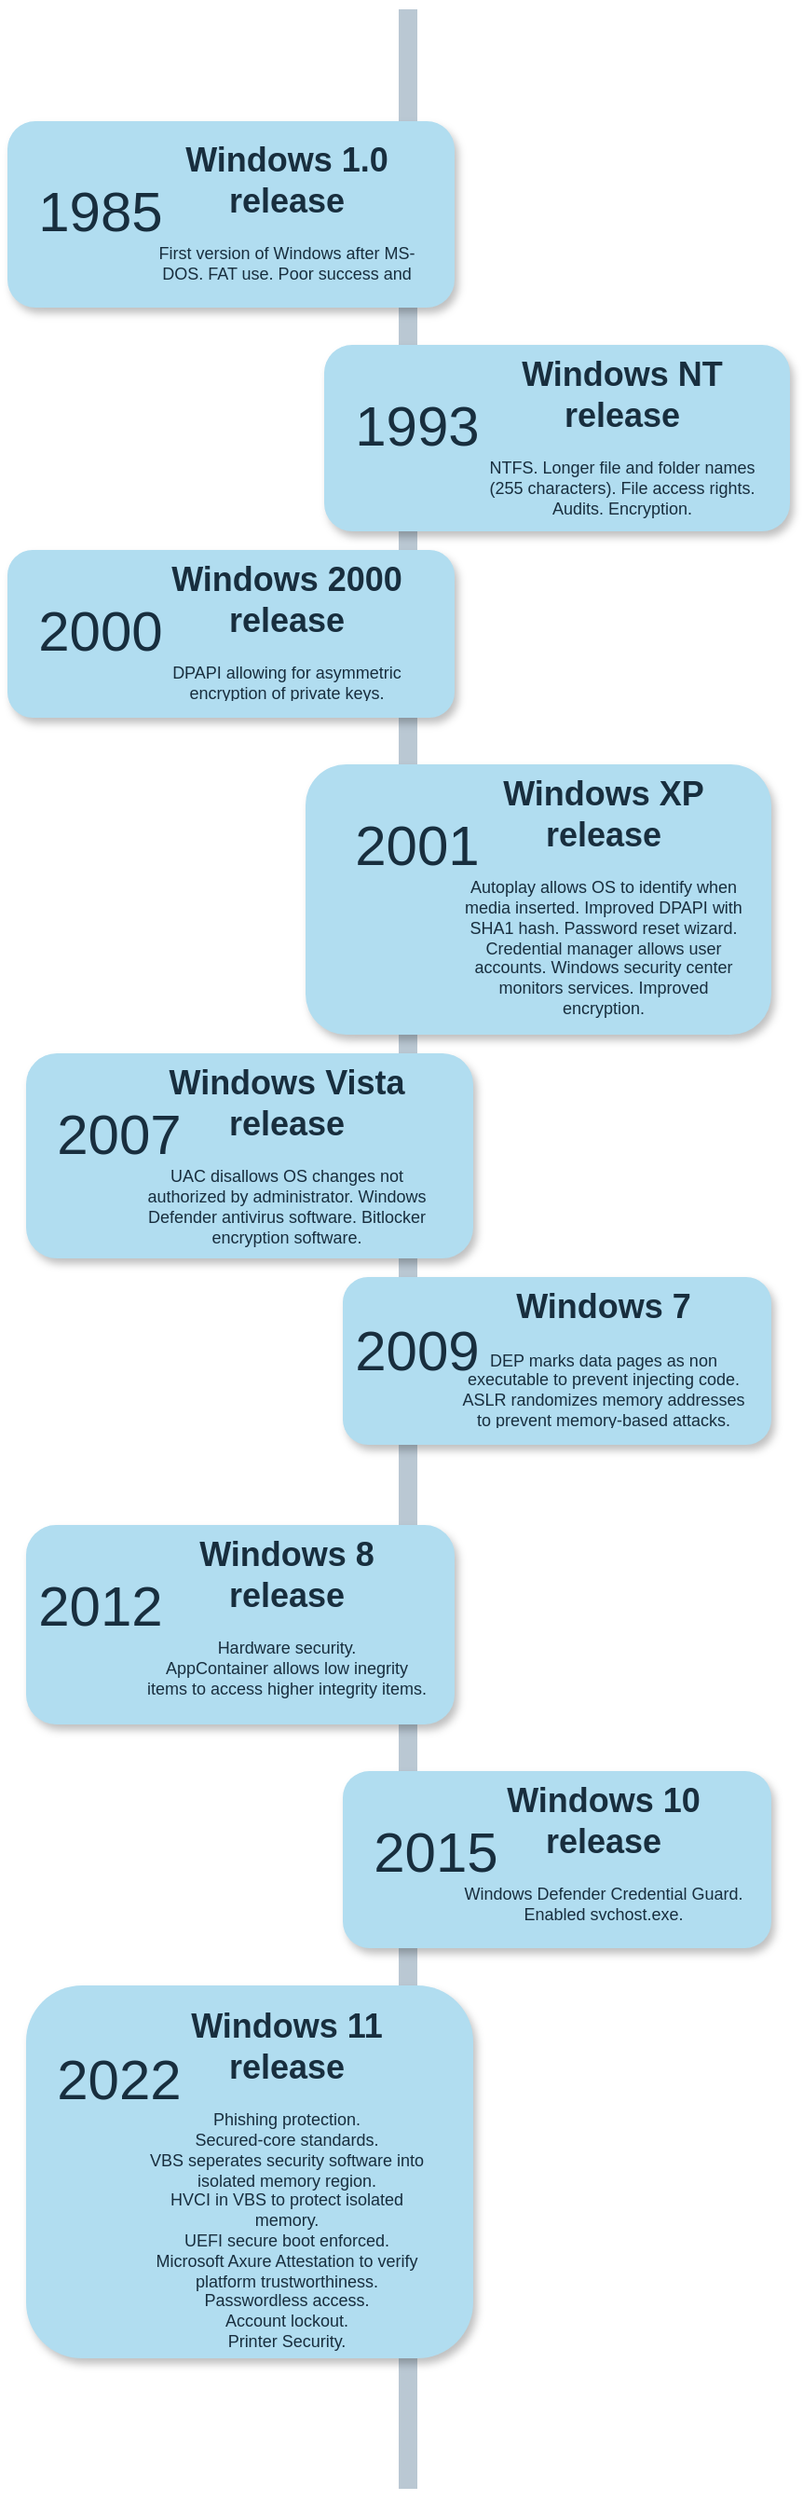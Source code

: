 <mxfile version="20.8.16" type="device"><diagram name="Page-1" id="fbcf5db9-b524-4cd4-e4f3-379dc89c3999"><mxGraphModel dx="1384" dy="843" grid="1" gridSize="10" guides="1" tooltips="1" connect="1" arrows="1" fold="1" page="1" pageScale="1" pageWidth="850" pageHeight="1100" background="none" math="0" shadow="0"><root><mxCell id="0"/><mxCell id="1" parent="0"/><mxCell id="2a0f93b5c73ef8e7-1" value="" style="line;strokeWidth=10;direction=south;html=1;fillColor=none;fontSize=13;fontColor=#182E3E;align=center;strokeColor=#BAC8D3;labelBackgroundColor=none;" parent="1" vertex="1"><mxGeometry x="360" y="70" width="10" height="1330" as="geometry"/></mxCell><mxCell id="2a0f93b5c73ef8e7-2" value="" style="rounded=1;whiteSpace=wrap;html=1;strokeColor=none;strokeWidth=1;fillColor=#B1DDF0;fontSize=13;fontColor=#182E3E;align=center;gradientDirection=east;verticalAlign=top;shadow=1;labelBackgroundColor=none;" parent="1" vertex="1"><mxGeometry x="150" y="130" width="240" height="100" as="geometry"/></mxCell><mxCell id="2a0f93b5c73ef8e7-3" value="1985" style="text;html=1;strokeColor=none;fillColor=none;align=center;verticalAlign=middle;whiteSpace=wrap;fontSize=30;fontColor=#182E3E;labelBackgroundColor=none;" parent="1" vertex="1"><mxGeometry x="180" y="168" width="40" height="20" as="geometry"/></mxCell><mxCell id="2a0f93b5c73ef8e7-4" value="" style="rounded=1;whiteSpace=wrap;html=1;strokeColor=none;strokeWidth=1;fillColor=#B1DDF0;fontSize=13;fontColor=#182E3E;align=center;gradientDirection=east;verticalAlign=top;shadow=1;labelBackgroundColor=none;" parent="1" vertex="1"><mxGeometry x="320" y="250" width="250" height="100" as="geometry"/></mxCell><mxCell id="2a0f93b5c73ef8e7-5" value="1993" style="text;html=1;strokeColor=none;fillColor=none;align=center;verticalAlign=middle;whiteSpace=wrap;fontSize=30;fontColor=#182E3E;labelBackgroundColor=none;" parent="1" vertex="1"><mxGeometry x="350" y="283" width="40" height="20" as="geometry"/></mxCell><mxCell id="2a0f93b5c73ef8e7-6" value="" style="rounded=1;whiteSpace=wrap;html=1;strokeColor=none;strokeWidth=1;fillColor=#B1DDF0;fontSize=13;fontColor=#182E3E;align=center;gradientDirection=east;verticalAlign=top;shadow=1;labelBackgroundColor=none;" parent="1" vertex="1"><mxGeometry x="150" y="360" width="240" height="90" as="geometry"/></mxCell><mxCell id="2a0f93b5c73ef8e7-7" value="2000" style="text;html=1;strokeColor=none;fillColor=none;align=center;verticalAlign=middle;whiteSpace=wrap;fontSize=30;fontColor=#182E3E;labelBackgroundColor=none;" parent="1" vertex="1"><mxGeometry x="180" y="393" width="40" height="20" as="geometry"/></mxCell><mxCell id="2a0f93b5c73ef8e7-8" value="" style="rounded=1;whiteSpace=wrap;html=1;strokeColor=none;strokeWidth=1;fillColor=#B1DDF0;fontSize=13;fontColor=#182E3E;align=center;gradientDirection=east;verticalAlign=top;shadow=1;labelBackgroundColor=none;" parent="1" vertex="1"><mxGeometry x="310" y="475" width="250" height="145" as="geometry"/></mxCell><mxCell id="2a0f93b5c73ef8e7-9" value="2001" style="text;html=1;strokeColor=none;fillColor=none;align=center;verticalAlign=middle;whiteSpace=wrap;fontSize=30;fontColor=#182E3E;labelBackgroundColor=none;" parent="1" vertex="1"><mxGeometry x="350" y="508" width="40" height="20" as="geometry"/></mxCell><mxCell id="2a0f93b5c73ef8e7-10" value="" style="rounded=1;whiteSpace=wrap;html=1;strokeColor=none;strokeWidth=1;fillColor=#B1DDF0;fontSize=13;fontColor=#182E3E;align=center;gradientDirection=east;verticalAlign=top;shadow=1;labelBackgroundColor=none;" parent="1" vertex="1"><mxGeometry x="160" y="630" width="240" height="110" as="geometry"/></mxCell><mxCell id="2a0f93b5c73ef8e7-11" value="2007" style="text;html=1;strokeColor=none;fillColor=none;align=center;verticalAlign=middle;whiteSpace=wrap;fontSize=30;fontColor=#182E3E;labelBackgroundColor=none;" parent="1" vertex="1"><mxGeometry x="190" y="662.5" width="40" height="20" as="geometry"/></mxCell><mxCell id="2a0f93b5c73ef8e7-12" value="" style="rounded=1;whiteSpace=wrap;html=1;strokeColor=none;strokeWidth=1;fillColor=#B1DDF0;fontSize=13;fontColor=#182E3E;align=center;gradientDirection=east;verticalAlign=top;shadow=1;labelBackgroundColor=none;" parent="1" vertex="1"><mxGeometry x="330" y="750" width="230" height="90" as="geometry"/></mxCell><mxCell id="2a0f93b5c73ef8e7-13" value="2009" style="text;html=1;strokeColor=none;fillColor=none;align=center;verticalAlign=middle;whiteSpace=wrap;fontSize=30;fontColor=#182E3E;labelBackgroundColor=none;" parent="1" vertex="1"><mxGeometry x="350" y="778.5" width="40" height="20" as="geometry"/></mxCell><mxCell id="2a0f93b5c73ef8e7-14" value="" style="rounded=1;whiteSpace=wrap;html=1;strokeColor=none;strokeWidth=1;fillColor=#B1DDF0;fontSize=13;fontColor=#182E3E;align=center;gradientDirection=east;verticalAlign=top;shadow=1;labelBackgroundColor=none;" parent="1" vertex="1"><mxGeometry x="160" y="883" width="230" height="107" as="geometry"/></mxCell><mxCell id="2a0f93b5c73ef8e7-15" value="2012" style="text;html=1;strokeColor=none;fillColor=none;align=center;verticalAlign=middle;whiteSpace=wrap;fontSize=30;fontColor=#182E3E;labelBackgroundColor=none;" parent="1" vertex="1"><mxGeometry x="180" y="915.5" width="40" height="20" as="geometry"/></mxCell><mxCell id="2a0f93b5c73ef8e7-16" value="" style="rounded=1;whiteSpace=wrap;html=1;strokeColor=none;strokeWidth=1;fillColor=#B1DDF0;fontSize=13;fontColor=#182E3E;align=center;gradientDirection=east;verticalAlign=top;shadow=1;labelBackgroundColor=none;" parent="1" vertex="1"><mxGeometry x="330" y="1015" width="230" height="95" as="geometry"/></mxCell><mxCell id="2a0f93b5c73ef8e7-17" value="2015" style="text;html=1;strokeColor=none;fillColor=none;align=center;verticalAlign=middle;whiteSpace=wrap;fontSize=30;fontColor=#182E3E;labelBackgroundColor=none;" parent="1" vertex="1"><mxGeometry x="360" y="1047.5" width="40" height="20" as="geometry"/></mxCell><mxCell id="2a0f93b5c73ef8e7-18" value="&lt;h1&gt;Windows 1.0 release&lt;/h1&gt;&lt;div&gt;First version of Windows after MS-DOS. FAT use. Poor success and security.&lt;/div&gt;" style="text;html=1;spacing=5;spacingTop=-20;whiteSpace=wrap;overflow=hidden;strokeColor=none;strokeWidth=4;fillColor=none;fontSize=9;fontColor=#182E3E;align=center;labelBackgroundColor=none;" parent="1" vertex="1"><mxGeometry x="220" y="139" width="160" height="77" as="geometry"/></mxCell><mxCell id="2a0f93b5c73ef8e7-19" value="&lt;h1 style=&quot;border-color: var(--border-color);&quot;&gt;Windows NT release&lt;/h1&gt;&lt;h1&gt;&lt;div style=&quot;border-color: var(--border-color); font-size: 9px; font-weight: 400;&quot;&gt;NTFS. Longer file and folder names (255 characters). File access rights. Audits. Encryption.&lt;/div&gt;&lt;/h1&gt;" style="text;html=1;spacing=5;spacingTop=-20;whiteSpace=wrap;overflow=hidden;strokeColor=none;strokeWidth=4;fillColor=none;fontSize=9;fontColor=#182E3E;align=center;labelBackgroundColor=none;" parent="1" vertex="1"><mxGeometry x="400" y="254" width="160" height="96" as="geometry"/></mxCell><mxCell id="2a0f93b5c73ef8e7-20" value="&lt;h1&gt;Windows 2000 release&lt;/h1&gt;&lt;div&gt;DPAPI allowing for asymmetric encryption of private keys.&lt;/div&gt;" style="text;html=1;spacing=5;spacingTop=-20;whiteSpace=wrap;overflow=hidden;strokeColor=none;strokeWidth=4;fillColor=none;fontSize=9;fontColor=#182E3E;align=center;labelBackgroundColor=none;" parent="1" vertex="1"><mxGeometry x="220" y="364" width="160" height="77" as="geometry"/></mxCell><mxCell id="2a0f93b5c73ef8e7-21" value="&lt;h1&gt;Windows XP release&lt;/h1&gt;&lt;div&gt;Autoplay allows OS to identify when media inserted. Improved DPAPI with SHA1 hash. Password reset wizard. Credential manager allows user accounts. Windows security center monitors services. Improved encryption.&lt;/div&gt;" style="text;html=1;spacing=5;spacingTop=-20;whiteSpace=wrap;overflow=hidden;strokeColor=none;strokeWidth=4;fillColor=none;fontSize=9;fontColor=#182E3E;align=center;labelBackgroundColor=none;" parent="1" vertex="1"><mxGeometry x="390" y="479" width="160" height="141" as="geometry"/></mxCell><mxCell id="2a0f93b5c73ef8e7-22" value="&lt;h1&gt;Windows Vista release&lt;/h1&gt;&lt;div&gt;UAC disallows OS changes not authorized by administrator. Windows Defender antivirus software. Bitlocker encryption software.&lt;/div&gt;" style="text;html=1;spacing=5;spacingTop=-20;whiteSpace=wrap;overflow=hidden;strokeColor=none;strokeWidth=4;fillColor=none;fontSize=9;fontColor=#182E3E;align=center;labelBackgroundColor=none;" parent="1" vertex="1"><mxGeometry x="220" y="634" width="160" height="106" as="geometry"/></mxCell><mxCell id="2a0f93b5c73ef8e7-23" value="&lt;h1&gt;Windows 7&lt;/h1&gt;&lt;div&gt;DEP marks data pages as non executable to prevent injecting code.&lt;/div&gt;&lt;div&gt;ASLR randomizes memory addresses to prevent memory-based attacks.&lt;/div&gt;&lt;div&gt;Improved encryption.&lt;/div&gt;&lt;div&gt;Enchanced Bitlocker.&lt;/div&gt;" style="text;html=1;spacing=5;spacingTop=-20;whiteSpace=wrap;overflow=hidden;strokeColor=none;strokeWidth=4;fillColor=none;fontSize=9;fontColor=#182E3E;align=center;labelBackgroundColor=none;" parent="1" vertex="1"><mxGeometry x="390" y="754" width="160" height="77" as="geometry"/></mxCell><mxCell id="2a0f93b5c73ef8e7-24" value="&lt;h1&gt;Windows 8 release&lt;/h1&gt;&lt;div&gt;Hardware security.&lt;/div&gt;&lt;div&gt;AppContainer allows low inegrity items to access higher integrity items.&lt;/div&gt;&lt;div&gt;&lt;br&gt;&lt;/div&gt;" style="text;html=1;spacing=5;spacingTop=-20;whiteSpace=wrap;overflow=hidden;strokeColor=none;strokeWidth=4;fillColor=none;fontSize=9;fontColor=#182E3E;align=center;labelBackgroundColor=none;" parent="1" vertex="1"><mxGeometry x="220" y="886.5" width="160" height="100" as="geometry"/></mxCell><mxCell id="2a0f93b5c73ef8e7-25" value="&lt;h1&gt;Windows 10 release&lt;/h1&gt;&lt;div&gt;Windows Defender Credential Guard.&lt;/div&gt;&lt;div&gt;Enabled svchost.exe.&lt;/div&gt;" style="text;html=1;spacing=5;spacingTop=-20;whiteSpace=wrap;overflow=hidden;strokeColor=none;strokeWidth=4;fillColor=none;fontSize=9;fontColor=#182E3E;align=center;labelBackgroundColor=none;" parent="1" vertex="1"><mxGeometry x="390" y="1019" width="160" height="77" as="geometry"/></mxCell><mxCell id="DM-OdEeZCT_nOSHMtcnG-3" value="" style="rounded=1;whiteSpace=wrap;html=1;strokeColor=none;strokeWidth=1;fillColor=#B1DDF0;fontSize=13;fontColor=#182E3E;align=center;gradientDirection=east;verticalAlign=top;shadow=1;labelBackgroundColor=none;" vertex="1" parent="1"><mxGeometry x="160" y="1130" width="240" height="200" as="geometry"/></mxCell><mxCell id="DM-OdEeZCT_nOSHMtcnG-4" value="&lt;h1&gt;Windows 11 release&lt;/h1&gt;&lt;div&gt;Phishing protection.&lt;/div&gt;&lt;div&gt;Secured-core standards.&lt;/div&gt;&lt;div&gt;VBS seperates security software into isolated memory region.&lt;/div&gt;&lt;div&gt;HVCI in VBS to protect isolated memory.&lt;/div&gt;&lt;div&gt;UEFI secure boot enforced.&lt;/div&gt;&lt;div&gt;Microsoft Axure Attestation to verify platform trustworthiness.&lt;/div&gt;&lt;div&gt;Passwordless access.&lt;/div&gt;&lt;div&gt;Account lockout.&lt;/div&gt;&lt;div&gt;Printer Security.&lt;/div&gt;&lt;div&gt;&lt;br&gt;&lt;/div&gt;&lt;div&gt;&lt;br&gt;&lt;/div&gt;" style="text;html=1;spacing=5;spacingTop=-20;whiteSpace=wrap;overflow=hidden;strokeColor=none;strokeWidth=4;fillColor=none;fontSize=9;fontColor=#182E3E;align=center;labelBackgroundColor=none;" vertex="1" parent="1"><mxGeometry x="220" y="1140" width="160" height="190" as="geometry"/></mxCell><mxCell id="DM-OdEeZCT_nOSHMtcnG-5" value="2022" style="text;html=1;strokeColor=none;fillColor=none;align=center;verticalAlign=middle;whiteSpace=wrap;fontSize=30;fontColor=#182E3E;labelBackgroundColor=none;" vertex="1" parent="1"><mxGeometry x="190" y="1170" width="40" height="20" as="geometry"/></mxCell></root></mxGraphModel></diagram></mxfile>